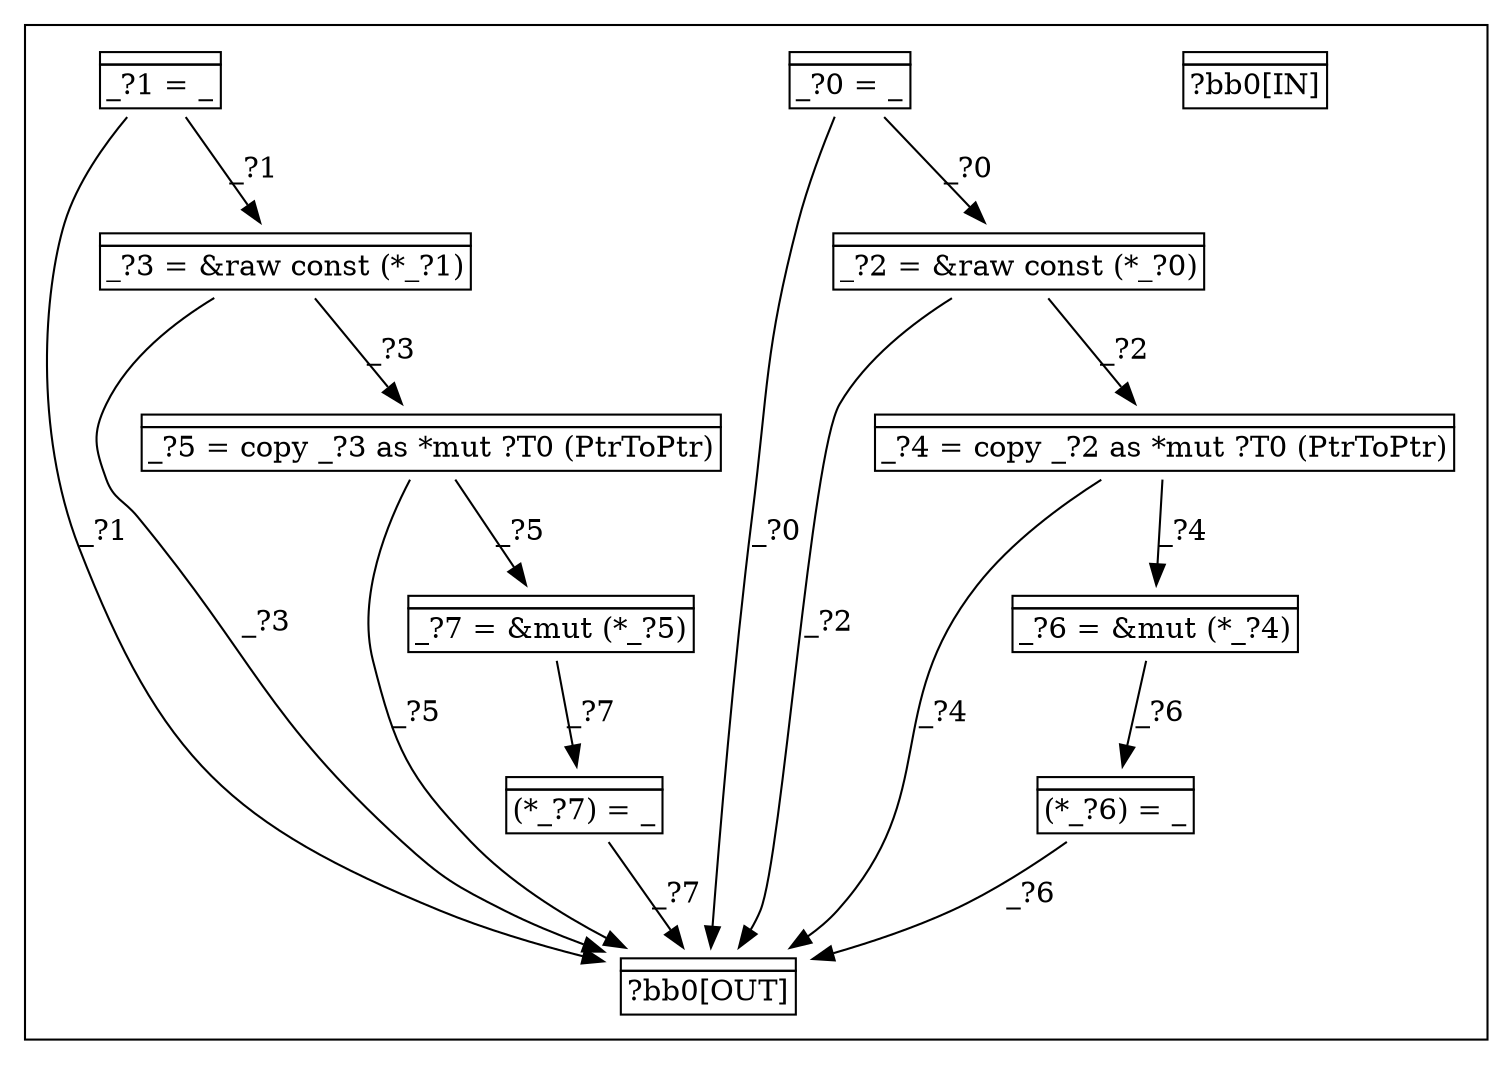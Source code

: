 digraph DataDependencyGraph {
compound = true;
subgraph cluster_bb0 {
    bb0IN [shape="none", label=<<table border="0" cellborder="1" cellspacing="0"><tr><td  align="center" colspan="1"></td></tr><tr><td align="left">?bb0[IN]</td></tr></table>>];
    bb0OUT [shape="none", label=<<table border="0" cellborder="1" cellspacing="0"><tr><td  align="center" colspan="1"></td></tr><tr><td align="left">?bb0[OUT]</td></tr></table>>];
    bb0stmt0 [shape="none", label=<<table border="0" cellborder="1" cellspacing="0"><tr><td  align="center" colspan="1"></td></tr><tr><td align="left">_?0 = _</td></tr></table>>];
    bb0stmt1 [shape="none", label=<<table border="0" cellborder="1" cellspacing="0"><tr><td  align="center" colspan="1"></td></tr><tr><td align="left">_?1 = _</td></tr></table>>];
    bb0stmt2 [shape="none", label=<<table border="0" cellborder="1" cellspacing="0"><tr><td  align="center" colspan="1"></td></tr><tr><td align="left">_?2 = &amp;raw const (*_?0)</td></tr></table>>];
    bb0stmt3 [shape="none", label=<<table border="0" cellborder="1" cellspacing="0"><tr><td  align="center" colspan="1"></td></tr><tr><td align="left">_?3 = &amp;raw const (*_?1)</td></tr></table>>];
    bb0stmt4 [shape="none", label=<<table border="0" cellborder="1" cellspacing="0"><tr><td  align="center" colspan="1"></td></tr><tr><td align="left">_?4 = copy _?2 as *mut ?T0 (PtrToPtr)</td></tr></table>>];
    bb0stmt5 [shape="none", label=<<table border="0" cellborder="1" cellspacing="0"><tr><td  align="center" colspan="1"></td></tr><tr><td align="left">_?5 = copy _?3 as *mut ?T0 (PtrToPtr)</td></tr></table>>];
    bb0stmt6 [shape="none", label=<<table border="0" cellborder="1" cellspacing="0"><tr><td  align="center" colspan="1"></td></tr><tr><td align="left">_?6 = &amp;mut (*_?4)</td></tr></table>>];
    bb0stmt7 [shape="none", label=<<table border="0" cellborder="1" cellspacing="0"><tr><td  align="center" colspan="1"></td></tr><tr><td align="left">_?7 = &amp;mut (*_?5)</td></tr></table>>];
    bb0stmt8 [shape="none", label=<<table border="0" cellborder="1" cellspacing="0"><tr><td  align="center" colspan="1"></td></tr><tr><td align="left">(*_?6) = _</td></tr></table>>];
    bb0stmt9 [shape="none", label=<<table border="0" cellborder="1" cellspacing="0"><tr><td  align="center" colspan="1"></td></tr><tr><td align="left">(*_?7) = _</td></tr></table>>];
    bb0stmt0 -> bb0OUT [label="_?0"];
    bb0stmt1 -> bb0OUT [label="_?1"];
    bb0stmt2 -> bb0OUT [label="_?2"];
    bb0stmt3 -> bb0OUT [label="_?3"];
    bb0stmt4 -> bb0OUT [label="_?4"];
    bb0stmt5 -> bb0OUT [label="_?5"];
    bb0stmt8 -> bb0OUT [label="_?6"];
    bb0stmt9 -> bb0OUT [label="_?7"];
    bb0stmt0 -> bb0stmt2 [label="_?0"];
    bb0stmt1 -> bb0stmt3 [label="_?1"];
    bb0stmt2 -> bb0stmt4 [label="_?2"];
    bb0stmt3 -> bb0stmt5 [label="_?3"];
    bb0stmt4 -> bb0stmt6 [label="_?4"];
    bb0stmt5 -> bb0stmt7 [label="_?5"];
    bb0stmt6 -> bb0stmt8 [label="_?6"];
    bb0stmt7 -> bb0stmt9 [label="_?7"];
}
}
